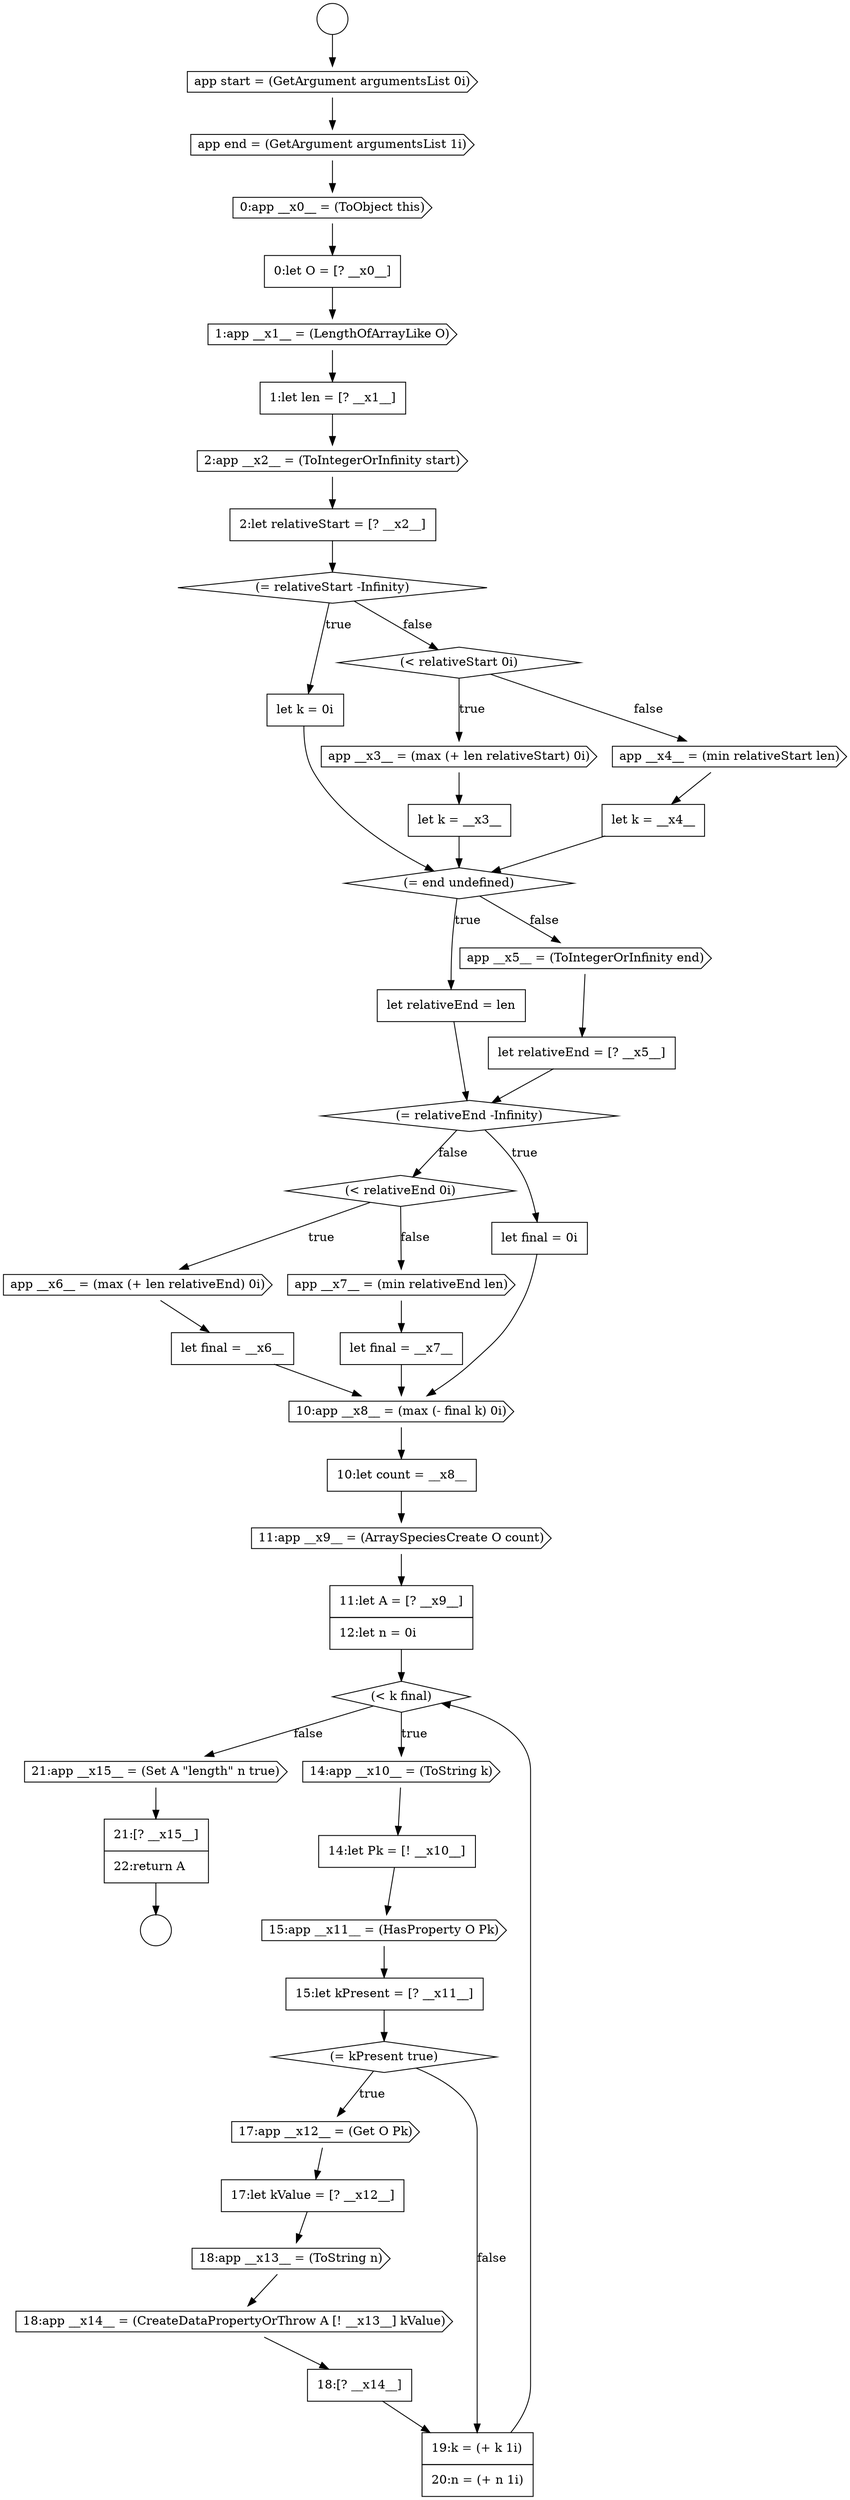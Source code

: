 digraph {
  node16449 [shape=none, margin=0, label=<<font color="black">
    <table border="0" cellborder="1" cellspacing="0" cellpadding="10">
      <tr><td align="left">1:let len = [? __x1__]</td></tr>
    </table>
  </font>> color="black" fillcolor="white" style=filled]
  node16481 [shape=none, margin=0, label=<<font color="black">
    <table border="0" cellborder="1" cellspacing="0" cellpadding="10">
      <tr><td align="left">17:let kValue = [? __x12__]</td></tr>
    </table>
  </font>> color="black" fillcolor="white" style=filled]
  node16480 [shape=cds, label=<<font color="black">17:app __x12__ = (Get O Pk)</font>> color="black" fillcolor="white" style=filled]
  node16452 [shape=diamond, label=<<font color="black">(= relativeStart -Infinity)</font>> color="black" fillcolor="white" style=filled]
  node16455 [shape=cds, label=<<font color="black">app __x3__ = (max (+ len relativeStart) 0i)</font>> color="black" fillcolor="white" style=filled]
  node16472 [shape=cds, label=<<font color="black">11:app __x9__ = (ArraySpeciesCreate O count)</font>> color="black" fillcolor="white" style=filled]
  node16451 [shape=none, margin=0, label=<<font color="black">
    <table border="0" cellborder="1" cellspacing="0" cellpadding="10">
      <tr><td align="left">2:let relativeStart = [? __x2__]</td></tr>
    </table>
  </font>> color="black" fillcolor="white" style=filled]
  node16445 [shape=cds, label=<<font color="black">app end = (GetArgument argumentsList 1i)</font>> color="black" fillcolor="white" style=filled]
  node16486 [shape=cds, label=<<font color="black">21:app __x15__ = (Set A &quot;length&quot; n true)</font>> color="black" fillcolor="white" style=filled]
  node16453 [shape=none, margin=0, label=<<font color="black">
    <table border="0" cellborder="1" cellspacing="0" cellpadding="10">
      <tr><td align="left">let k = 0i</td></tr>
    </table>
  </font>> color="black" fillcolor="white" style=filled]
  node16458 [shape=none, margin=0, label=<<font color="black">
    <table border="0" cellborder="1" cellspacing="0" cellpadding="10">
      <tr><td align="left">let k = __x4__</td></tr>
    </table>
  </font>> color="black" fillcolor="white" style=filled]
  node16447 [shape=none, margin=0, label=<<font color="black">
    <table border="0" cellborder="1" cellspacing="0" cellpadding="10">
      <tr><td align="left">0:let O = [? __x0__]</td></tr>
    </table>
  </font>> color="black" fillcolor="white" style=filled]
  node16466 [shape=cds, label=<<font color="black">app __x6__ = (max (+ len relativeEnd) 0i)</font>> color="black" fillcolor="white" style=filled]
  node16444 [shape=cds, label=<<font color="black">app start = (GetArgument argumentsList 0i)</font>> color="black" fillcolor="white" style=filled]
  node16459 [shape=diamond, label=<<font color="black">(= end undefined)</font>> color="black" fillcolor="white" style=filled]
  node16456 [shape=none, margin=0, label=<<font color="black">
    <table border="0" cellborder="1" cellspacing="0" cellpadding="10">
      <tr><td align="left">let k = __x3__</td></tr>
    </table>
  </font>> color="black" fillcolor="white" style=filled]
  node16469 [shape=none, margin=0, label=<<font color="black">
    <table border="0" cellborder="1" cellspacing="0" cellpadding="10">
      <tr><td align="left">let final = __x7__</td></tr>
    </table>
  </font>> color="black" fillcolor="white" style=filled]
  node16448 [shape=cds, label=<<font color="black">1:app __x1__ = (LengthOfArrayLike O)</font>> color="black" fillcolor="white" style=filled]
  node16463 [shape=diamond, label=<<font color="black">(= relativeEnd -Infinity)</font>> color="black" fillcolor="white" style=filled]
  node16476 [shape=none, margin=0, label=<<font color="black">
    <table border="0" cellborder="1" cellspacing="0" cellpadding="10">
      <tr><td align="left">14:let Pk = [! __x10__]</td></tr>
    </table>
  </font>> color="black" fillcolor="white" style=filled]
  node16487 [shape=none, margin=0, label=<<font color="black">
    <table border="0" cellborder="1" cellspacing="0" cellpadding="10">
      <tr><td align="left">21:[? __x15__]</td></tr>
      <tr><td align="left">22:return A</td></tr>
    </table>
  </font>> color="black" fillcolor="white" style=filled]
  node16460 [shape=none, margin=0, label=<<font color="black">
    <table border="0" cellborder="1" cellspacing="0" cellpadding="10">
      <tr><td align="left">let relativeEnd = len</td></tr>
    </table>
  </font>> color="black" fillcolor="white" style=filled]
  node16465 [shape=diamond, label=<<font color="black">(&lt; relativeEnd 0i)</font>> color="black" fillcolor="white" style=filled]
  node16484 [shape=none, margin=0, label=<<font color="black">
    <table border="0" cellborder="1" cellspacing="0" cellpadding="10">
      <tr><td align="left">18:[? __x14__]</td></tr>
    </table>
  </font>> color="black" fillcolor="white" style=filled]
  node16468 [shape=cds, label=<<font color="black">app __x7__ = (min relativeEnd len)</font>> color="black" fillcolor="white" style=filled]
  node16473 [shape=none, margin=0, label=<<font color="black">
    <table border="0" cellborder="1" cellspacing="0" cellpadding="10">
      <tr><td align="left">11:let A = [? __x9__]</td></tr>
      <tr><td align="left">12:let n = 0i</td></tr>
    </table>
  </font>> color="black" fillcolor="white" style=filled]
  node16464 [shape=none, margin=0, label=<<font color="black">
    <table border="0" cellborder="1" cellspacing="0" cellpadding="10">
      <tr><td align="left">let final = 0i</td></tr>
    </table>
  </font>> color="black" fillcolor="white" style=filled]
  node16483 [shape=cds, label=<<font color="black">18:app __x14__ = (CreateDataPropertyOrThrow A [! __x13__] kValue)</font>> color="black" fillcolor="white" style=filled]
  node16477 [shape=cds, label=<<font color="black">15:app __x11__ = (HasProperty O Pk)</font>> color="black" fillcolor="white" style=filled]
  node16454 [shape=diamond, label=<<font color="black">(&lt; relativeStart 0i)</font>> color="black" fillcolor="white" style=filled]
  node16471 [shape=none, margin=0, label=<<font color="black">
    <table border="0" cellborder="1" cellspacing="0" cellpadding="10">
      <tr><td align="left">10:let count = __x8__</td></tr>
    </table>
  </font>> color="black" fillcolor="white" style=filled]
  node16474 [shape=diamond, label=<<font color="black">(&lt; k final)</font>> color="black" fillcolor="white" style=filled]
  node16467 [shape=none, margin=0, label=<<font color="black">
    <table border="0" cellborder="1" cellspacing="0" cellpadding="10">
      <tr><td align="left">let final = __x6__</td></tr>
    </table>
  </font>> color="black" fillcolor="white" style=filled]
  node16442 [shape=circle label=" " color="black" fillcolor="white" style=filled]
  node16457 [shape=cds, label=<<font color="black">app __x4__ = (min relativeStart len)</font>> color="black" fillcolor="white" style=filled]
  node16446 [shape=cds, label=<<font color="black">0:app __x0__ = (ToObject this)</font>> color="black" fillcolor="white" style=filled]
  node16461 [shape=cds, label=<<font color="black">app __x5__ = (ToIntegerOrInfinity end)</font>> color="black" fillcolor="white" style=filled]
  node16478 [shape=none, margin=0, label=<<font color="black">
    <table border="0" cellborder="1" cellspacing="0" cellpadding="10">
      <tr><td align="left">15:let kPresent = [? __x11__]</td></tr>
    </table>
  </font>> color="black" fillcolor="white" style=filled]
  node16485 [shape=none, margin=0, label=<<font color="black">
    <table border="0" cellborder="1" cellspacing="0" cellpadding="10">
      <tr><td align="left">19:k = (+ k 1i)</td></tr>
      <tr><td align="left">20:n = (+ n 1i)</td></tr>
    </table>
  </font>> color="black" fillcolor="white" style=filled]
  node16475 [shape=cds, label=<<font color="black">14:app __x10__ = (ToString k)</font>> color="black" fillcolor="white" style=filled]
  node16450 [shape=cds, label=<<font color="black">2:app __x2__ = (ToIntegerOrInfinity start)</font>> color="black" fillcolor="white" style=filled]
  node16443 [shape=circle label=" " color="black" fillcolor="white" style=filled]
  node16470 [shape=cds, label=<<font color="black">10:app __x8__ = (max (- final k) 0i)</font>> color="black" fillcolor="white" style=filled]
  node16482 [shape=cds, label=<<font color="black">18:app __x13__ = (ToString n)</font>> color="black" fillcolor="white" style=filled]
  node16462 [shape=none, margin=0, label=<<font color="black">
    <table border="0" cellborder="1" cellspacing="0" cellpadding="10">
      <tr><td align="left">let relativeEnd = [? __x5__]</td></tr>
    </table>
  </font>> color="black" fillcolor="white" style=filled]
  node16479 [shape=diamond, label=<<font color="black">(= kPresent true)</font>> color="black" fillcolor="white" style=filled]
  node16471 -> node16472 [ color="black"]
  node16449 -> node16450 [ color="black"]
  node16474 -> node16475 [label=<<font color="black">true</font>> color="black"]
  node16474 -> node16486 [label=<<font color="black">false</font>> color="black"]
  node16470 -> node16471 [ color="black"]
  node16469 -> node16470 [ color="black"]
  node16467 -> node16470 [ color="black"]
  node16458 -> node16459 [ color="black"]
  node16446 -> node16447 [ color="black"]
  node16461 -> node16462 [ color="black"]
  node16482 -> node16483 [ color="black"]
  node16479 -> node16480 [label=<<font color="black">true</font>> color="black"]
  node16479 -> node16485 [label=<<font color="black">false</font>> color="black"]
  node16466 -> node16467 [ color="black"]
  node16485 -> node16474 [ color="black"]
  node16464 -> node16470 [ color="black"]
  node16473 -> node16474 [ color="black"]
  node16481 -> node16482 [ color="black"]
  node16444 -> node16445 [ color="black"]
  node16462 -> node16463 [ color="black"]
  node16478 -> node16479 [ color="black"]
  node16463 -> node16464 [label=<<font color="black">true</font>> color="black"]
  node16463 -> node16465 [label=<<font color="black">false</font>> color="black"]
  node16468 -> node16469 [ color="black"]
  node16459 -> node16460 [label=<<font color="black">true</font>> color="black"]
  node16459 -> node16461 [label=<<font color="black">false</font>> color="black"]
  node16445 -> node16446 [ color="black"]
  node16451 -> node16452 [ color="black"]
  node16454 -> node16455 [label=<<font color="black">true</font>> color="black"]
  node16454 -> node16457 [label=<<font color="black">false</font>> color="black"]
  node16487 -> node16443 [ color="black"]
  node16486 -> node16487 [ color="black"]
  node16447 -> node16448 [ color="black"]
  node16448 -> node16449 [ color="black"]
  node16475 -> node16476 [ color="black"]
  node16465 -> node16466 [label=<<font color="black">true</font>> color="black"]
  node16465 -> node16468 [label=<<font color="black">false</font>> color="black"]
  node16457 -> node16458 [ color="black"]
  node16477 -> node16478 [ color="black"]
  node16455 -> node16456 [ color="black"]
  node16453 -> node16459 [ color="black"]
  node16476 -> node16477 [ color="black"]
  node16480 -> node16481 [ color="black"]
  node16450 -> node16451 [ color="black"]
  node16460 -> node16463 [ color="black"]
  node16442 -> node16444 [ color="black"]
  node16483 -> node16484 [ color="black"]
  node16484 -> node16485 [ color="black"]
  node16456 -> node16459 [ color="black"]
  node16452 -> node16453 [label=<<font color="black">true</font>> color="black"]
  node16452 -> node16454 [label=<<font color="black">false</font>> color="black"]
  node16472 -> node16473 [ color="black"]
}
